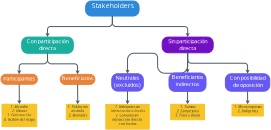 <?xml version="1.0" encoding="UTF-8"?>
<dia:diagram xmlns:dia="http://www.lysator.liu.se/~alla/dia/">
  <dia:layer name="Fondo" visible="true" active="true">
    <dia:object type="Standard - Box" version="0" id="O0">
      <dia:attribute name="obj_pos">
        <dia:point val="49.908,8.337"/>
      </dia:attribute>
      <dia:attribute name="obj_bb">
        <dia:rectangle val="49.908,8.337;52.58,9.088"/>
      </dia:attribute>
      <dia:attribute name="elem_corner">
        <dia:point val="49.908,8.337"/>
      </dia:attribute>
      <dia:attribute name="elem_width">
        <dia:real val="2.672"/>
      </dia:attribute>
      <dia:attribute name="elem_height">
        <dia:real val="0.751"/>
      </dia:attribute>
      <dia:attribute name="border_width">
        <dia:real val="0"/>
      </dia:attribute>
      <dia:attribute name="border_color">
        <dia:color val="#2c88d9"/>
      </dia:attribute>
      <dia:attribute name="inner_color">
        <dia:color val="#2c88d9"/>
      </dia:attribute>
      <dia:attribute name="show_background">
        <dia:boolean val="true"/>
      </dia:attribute>
      <dia:attribute name="corner_radius">
        <dia:real val="0.3"/>
      </dia:attribute>
    </dia:object>
    <dia:object type="Standard - Text" version="1" id="O1">
      <dia:attribute name="obj_pos">
        <dia:point val="51.244,8.337"/>
      </dia:attribute>
      <dia:attribute name="obj_bb">
        <dia:rectangle val="50.29,8.337;52.197,8.745"/>
      </dia:attribute>
      <dia:attribute name="text">
        <dia:composite type="text">
          <dia:attribute name="string">
            <dia:string>#Stakeholders#</dia:string>
          </dia:attribute>
          <dia:attribute name="font">
            <dia:font family="sans" style="0" name="Helvetica"/>
          </dia:attribute>
          <dia:attribute name="height">
            <dia:real val="0.423"/>
          </dia:attribute>
          <dia:attribute name="pos">
            <dia:point val="51.244,8.675"/>
          </dia:attribute>
          <dia:attribute name="color">
            <dia:color val="#ffffff"/>
          </dia:attribute>
          <dia:attribute name="alignment">
            <dia:enum val="1"/>
          </dia:attribute>
        </dia:composite>
      </dia:attribute>
      <dia:attribute name="valign">
        <dia:enum val="0"/>
      </dia:attribute>
      <dia:connections>
        <dia:connection handle="0" to="O0" connection="1"/>
      </dia:connections>
    </dia:object>
    <dia:object type="Standard - Box" version="0" id="O2">
      <dia:attribute name="obj_pos">
        <dia:point val="53.735,10.141"/>
      </dia:attribute>
      <dia:attribute name="obj_bb">
        <dia:rectangle val="53.735,10.141;56.286,10.924"/>
      </dia:attribute>
      <dia:attribute name="elem_corner">
        <dia:point val="53.735,10.141"/>
      </dia:attribute>
      <dia:attribute name="elem_width">
        <dia:real val="2.551"/>
      </dia:attribute>
      <dia:attribute name="elem_height">
        <dia:real val="0.783"/>
      </dia:attribute>
      <dia:attribute name="border_width">
        <dia:real val="0"/>
      </dia:attribute>
      <dia:attribute name="border_color">
        <dia:color val="#730fc3"/>
      </dia:attribute>
      <dia:attribute name="inner_color">
        <dia:color val="#730fc3"/>
      </dia:attribute>
      <dia:attribute name="show_background">
        <dia:boolean val="true"/>
      </dia:attribute>
      <dia:attribute name="corner_radius">
        <dia:real val="0.3"/>
      </dia:attribute>
    </dia:object>
    <dia:object type="Standard - ZigZagLine" version="1" id="O3">
      <dia:attribute name="obj_pos">
        <dia:point val="51.244,9.088"/>
      </dia:attribute>
      <dia:attribute name="obj_bb">
        <dia:rectangle val="51.219,9.063;55.116,10.197"/>
      </dia:attribute>
      <dia:attribute name="orth_points">
        <dia:point val="51.244,9.088"/>
        <dia:point val="51.244,9.614"/>
        <dia:point val="55.01,9.614"/>
        <dia:point val="55.01,10.141"/>
      </dia:attribute>
      <dia:attribute name="orth_orient">
        <dia:enum val="1"/>
        <dia:enum val="0"/>
        <dia:enum val="1"/>
      </dia:attribute>
      <dia:attribute name="autorouting">
        <dia:boolean val="true"/>
      </dia:attribute>
      <dia:attribute name="line_color">
        <dia:color val="#4b5c6b"/>
      </dia:attribute>
      <dia:attribute name="line_width">
        <dia:real val="0.05"/>
      </dia:attribute>
      <dia:attribute name="end_arrow">
        <dia:enum val="22"/>
      </dia:attribute>
      <dia:attribute name="end_arrow_length">
        <dia:real val="0.1"/>
      </dia:attribute>
      <dia:attribute name="end_arrow_width">
        <dia:real val="0.1"/>
      </dia:attribute>
      <dia:attribute name="corner_radius">
        <dia:real val="0.5"/>
      </dia:attribute>
      <dia:connections>
        <dia:connection handle="0" to="O0" connection="6"/>
        <dia:connection handle="1" to="O2" connection="1"/>
      </dia:connections>
    </dia:object>
    <dia:object type="Standard - Text" version="1" id="O4">
      <dia:attribute name="obj_pos">
        <dia:point val="55.01,10.141"/>
      </dia:attribute>
      <dia:attribute name="obj_bb">
        <dia:rectangle val="53.993,10.141;56.028,10.834"/>
      </dia:attribute>
      <dia:attribute name="text">
        <dia:composite type="text">
          <dia:attribute name="string">
            <dia:string>#Sin participación
directa#</dia:string>
          </dia:attribute>
          <dia:attribute name="font">
            <dia:font family="sans" style="0" name="Helvetica"/>
          </dia:attribute>
          <dia:attribute name="height">
            <dia:real val="0.353"/>
          </dia:attribute>
          <dia:attribute name="pos">
            <dia:point val="55.01,10.423"/>
          </dia:attribute>
          <dia:attribute name="color">
            <dia:color val="#ffffff"/>
          </dia:attribute>
          <dia:attribute name="alignment">
            <dia:enum val="1"/>
          </dia:attribute>
        </dia:composite>
      </dia:attribute>
      <dia:attribute name="valign">
        <dia:enum val="0"/>
      </dia:attribute>
      <dia:connections>
        <dia:connection handle="0" to="O2" connection="1"/>
      </dia:connections>
    </dia:object>
    <dia:object type="Standard - Box" version="0" id="O5">
      <dia:attribute name="obj_pos">
        <dia:point val="46.713,10.141"/>
      </dia:attribute>
      <dia:attribute name="obj_bb">
        <dia:rectangle val="46.713,10.141;49.293,10.951"/>
      </dia:attribute>
      <dia:attribute name="elem_corner">
        <dia:point val="46.713,10.141"/>
      </dia:attribute>
      <dia:attribute name="elem_width">
        <dia:real val="2.58"/>
      </dia:attribute>
      <dia:attribute name="elem_height">
        <dia:real val="0.81"/>
      </dia:attribute>
      <dia:attribute name="border_width">
        <dia:real val="0"/>
      </dia:attribute>
      <dia:attribute name="border_color">
        <dia:color val="#1aae9f"/>
      </dia:attribute>
      <dia:attribute name="inner_color">
        <dia:color val="#1aae9f"/>
      </dia:attribute>
      <dia:attribute name="show_background">
        <dia:boolean val="true"/>
      </dia:attribute>
      <dia:attribute name="corner_radius">
        <dia:real val="0.3"/>
      </dia:attribute>
    </dia:object>
    <dia:object type="Standard - Text" version="1" id="O6">
      <dia:attribute name="obj_pos">
        <dia:point val="48.003,10.141"/>
      </dia:attribute>
      <dia:attribute name="obj_bb">
        <dia:rectangle val="46.936,10.141;49.071,10.834"/>
      </dia:attribute>
      <dia:attribute name="text">
        <dia:composite type="text">
          <dia:attribute name="string">
            <dia:string>#Con participación
directa#</dia:string>
          </dia:attribute>
          <dia:attribute name="font">
            <dia:font family="sans" style="0" name="Helvetica"/>
          </dia:attribute>
          <dia:attribute name="height">
            <dia:real val="0.353"/>
          </dia:attribute>
          <dia:attribute name="pos">
            <dia:point val="48.003,10.423"/>
          </dia:attribute>
          <dia:attribute name="color">
            <dia:color val="#ffffff"/>
          </dia:attribute>
          <dia:attribute name="alignment">
            <dia:enum val="1"/>
          </dia:attribute>
        </dia:composite>
      </dia:attribute>
      <dia:attribute name="valign">
        <dia:enum val="0"/>
      </dia:attribute>
      <dia:connections>
        <dia:connection handle="0" to="O5" connection="1"/>
      </dia:connections>
    </dia:object>
    <dia:object type="Standard - ZigZagLine" version="1" id="O7">
      <dia:attribute name="obj_pos">
        <dia:point val="51.244,9.088"/>
      </dia:attribute>
      <dia:attribute name="obj_bb">
        <dia:rectangle val="47.897,9.063;51.269,10.197"/>
      </dia:attribute>
      <dia:attribute name="orth_points">
        <dia:point val="51.244,9.088"/>
        <dia:point val="51.244,9.614"/>
        <dia:point val="48.003,9.614"/>
        <dia:point val="48.003,10.141"/>
      </dia:attribute>
      <dia:attribute name="orth_orient">
        <dia:enum val="1"/>
        <dia:enum val="0"/>
        <dia:enum val="1"/>
      </dia:attribute>
      <dia:attribute name="autorouting">
        <dia:boolean val="true"/>
      </dia:attribute>
      <dia:attribute name="line_color">
        <dia:color val="#4b5c6b"/>
      </dia:attribute>
      <dia:attribute name="line_width">
        <dia:real val="0.05"/>
      </dia:attribute>
      <dia:attribute name="end_arrow">
        <dia:enum val="22"/>
      </dia:attribute>
      <dia:attribute name="end_arrow_length">
        <dia:real val="0.1"/>
      </dia:attribute>
      <dia:attribute name="end_arrow_width">
        <dia:real val="0.1"/>
      </dia:attribute>
      <dia:attribute name="corner_radius">
        <dia:real val="0.5"/>
      </dia:attribute>
      <dia:connections>
        <dia:connection handle="0" to="O0" connection="6"/>
        <dia:connection handle="1" to="O5" connection="1"/>
      </dia:connections>
    </dia:object>
    <dia:object type="Standard - ZigZagLine" version="1" id="O8">
      <dia:attribute name="obj_pos">
        <dia:point val="48.003,10.951"/>
      </dia:attribute>
      <dia:attribute name="obj_bb">
        <dia:rectangle val="47.978,10.926;49.612,12.063"/>
      </dia:attribute>
      <dia:attribute name="orth_points">
        <dia:point val="48.003,10.951"/>
        <dia:point val="48.003,11.479"/>
        <dia:point val="49.506,11.479"/>
        <dia:point val="49.506,12.007"/>
      </dia:attribute>
      <dia:attribute name="orth_orient">
        <dia:enum val="1"/>
        <dia:enum val="0"/>
        <dia:enum val="1"/>
      </dia:attribute>
      <dia:attribute name="autorouting">
        <dia:boolean val="true"/>
      </dia:attribute>
      <dia:attribute name="line_color">
        <dia:color val="#4b5c6b"/>
      </dia:attribute>
      <dia:attribute name="line_width">
        <dia:real val="0.05"/>
      </dia:attribute>
      <dia:attribute name="end_arrow">
        <dia:enum val="22"/>
      </dia:attribute>
      <dia:attribute name="end_arrow_length">
        <dia:real val="0.1"/>
      </dia:attribute>
      <dia:attribute name="end_arrow_width">
        <dia:real val="0.1"/>
      </dia:attribute>
      <dia:attribute name="corner_radius">
        <dia:real val="0.5"/>
      </dia:attribute>
      <dia:connections>
        <dia:connection handle="0" to="O5" connection="6"/>
        <dia:connection handle="1" to="O11" connection="1"/>
      </dia:connections>
    </dia:object>
    <dia:object type="Standard - ZigZagLine" version="1" id="O9">
      <dia:attribute name="obj_pos">
        <dia:point val="48.003,10.951"/>
      </dia:attribute>
      <dia:attribute name="obj_bb">
        <dia:rectangle val="46.481,10.926;48.028,12.059"/>
      </dia:attribute>
      <dia:attribute name="orth_points">
        <dia:point val="48.003,10.951"/>
        <dia:point val="48.003,11.477"/>
        <dia:point val="46.587,11.477"/>
        <dia:point val="46.587,12.003"/>
      </dia:attribute>
      <dia:attribute name="orth_orient">
        <dia:enum val="1"/>
        <dia:enum val="0"/>
        <dia:enum val="1"/>
      </dia:attribute>
      <dia:attribute name="autorouting">
        <dia:boolean val="true"/>
      </dia:attribute>
      <dia:attribute name="line_color">
        <dia:color val="#4b5c6b"/>
      </dia:attribute>
      <dia:attribute name="line_width">
        <dia:real val="0.05"/>
      </dia:attribute>
      <dia:attribute name="end_arrow">
        <dia:enum val="22"/>
      </dia:attribute>
      <dia:attribute name="end_arrow_length">
        <dia:real val="0.1"/>
      </dia:attribute>
      <dia:attribute name="end_arrow_width">
        <dia:real val="0.1"/>
      </dia:attribute>
      <dia:attribute name="corner_radius">
        <dia:real val="0.5"/>
      </dia:attribute>
      <dia:connections>
        <dia:connection handle="0" to="O5" connection="6"/>
        <dia:connection handle="1" to="O10" connection="1"/>
      </dia:connections>
    </dia:object>
    <dia:object type="Standard - Box" version="0" id="O10">
      <dia:attribute name="obj_pos">
        <dia:point val="45.677,12.003"/>
      </dia:attribute>
      <dia:attribute name="obj_bb">
        <dia:rectangle val="45.677,12.003;47.496,12.499"/>
      </dia:attribute>
      <dia:attribute name="elem_corner">
        <dia:point val="45.677,12.003"/>
      </dia:attribute>
      <dia:attribute name="elem_width">
        <dia:real val="1.819"/>
      </dia:attribute>
      <dia:attribute name="elem_height">
        <dia:real val="0.496"/>
      </dia:attribute>
      <dia:attribute name="border_width">
        <dia:real val="0"/>
      </dia:attribute>
      <dia:attribute name="border_color">
        <dia:color val="#e8833a"/>
      </dia:attribute>
      <dia:attribute name="inner_color">
        <dia:color val="#e8833a"/>
      </dia:attribute>
      <dia:attribute name="show_background">
        <dia:boolean val="true"/>
      </dia:attribute>
      <dia:attribute name="corner_radius">
        <dia:real val="0.3"/>
      </dia:attribute>
    </dia:object>
    <dia:object type="Standard - Box" version="0" id="O11">
      <dia:attribute name="obj_pos">
        <dia:point val="48.64,12.007"/>
      </dia:attribute>
      <dia:attribute name="obj_bb">
        <dia:rectangle val="48.64,12.007;50.372,12.507"/>
      </dia:attribute>
      <dia:attribute name="elem_corner">
        <dia:point val="48.64,12.007"/>
      </dia:attribute>
      <dia:attribute name="elem_width">
        <dia:real val="1.732"/>
      </dia:attribute>
      <dia:attribute name="elem_height">
        <dia:real val="0.5"/>
      </dia:attribute>
      <dia:attribute name="border_width">
        <dia:real val="0"/>
      </dia:attribute>
      <dia:attribute name="border_color">
        <dia:color val="#e8833a"/>
      </dia:attribute>
      <dia:attribute name="inner_color">
        <dia:color val="#e8833a"/>
      </dia:attribute>
      <dia:attribute name="show_background">
        <dia:boolean val="true"/>
      </dia:attribute>
      <dia:attribute name="corner_radius">
        <dia:real val="0.3"/>
      </dia:attribute>
    </dia:object>
    <dia:object type="Standard - Text" version="1" id="O12">
      <dia:attribute name="obj_pos">
        <dia:point val="46.587,12.01"/>
      </dia:attribute>
      <dia:attribute name="obj_bb">
        <dia:rectangle val="45.793,12.01;47.381,12.35"/>
      </dia:attribute>
      <dia:attribute name="text">
        <dia:composite type="text">
          <dia:attribute name="string">
            <dia:string>#Participantes#</dia:string>
          </dia:attribute>
          <dia:attribute name="font">
            <dia:font family="sans" style="0" name="Helvetica"/>
          </dia:attribute>
          <dia:attribute name="height">
            <dia:real val="0.353"/>
          </dia:attribute>
          <dia:attribute name="pos">
            <dia:point val="46.587,12.293"/>
          </dia:attribute>
          <dia:attribute name="color">
            <dia:color val="#ffffff"/>
          </dia:attribute>
          <dia:attribute name="alignment">
            <dia:enum val="1"/>
          </dia:attribute>
        </dia:composite>
      </dia:attribute>
      <dia:attribute name="valign">
        <dia:enum val="0"/>
      </dia:attribute>
      <dia:connections>
        <dia:connection handle="0" to="O10" connection="1"/>
      </dia:connections>
    </dia:object>
    <dia:object type="Standard - Text" version="1" id="O13">
      <dia:attribute name="obj_pos">
        <dia:point val="49.506,12.007"/>
      </dia:attribute>
      <dia:attribute name="obj_bb">
        <dia:rectangle val="48.725,12.007;50.287,12.347"/>
      </dia:attribute>
      <dia:attribute name="text">
        <dia:composite type="text">
          <dia:attribute name="string">
            <dia:string>#Beneficiarios#</dia:string>
          </dia:attribute>
          <dia:attribute name="font">
            <dia:font family="sans" style="0" name="Helvetica"/>
          </dia:attribute>
          <dia:attribute name="height">
            <dia:real val="0.353"/>
          </dia:attribute>
          <dia:attribute name="pos">
            <dia:point val="49.506,12.289"/>
          </dia:attribute>
          <dia:attribute name="color">
            <dia:color val="#ffffff"/>
          </dia:attribute>
          <dia:attribute name="alignment">
            <dia:enum val="1"/>
          </dia:attribute>
        </dia:composite>
      </dia:attribute>
      <dia:attribute name="valign">
        <dia:enum val="0"/>
      </dia:attribute>
      <dia:connections>
        <dia:connection handle="0" to="O11" connection="1"/>
      </dia:connections>
    </dia:object>
    <dia:object type="Standard - ZigZagLine" version="1" id="O14">
      <dia:attribute name="obj_pos">
        <dia:point val="55.01,10.924"/>
      </dia:attribute>
      <dia:attribute name="obj_bb">
        <dia:rectangle val="54.985,10.899;58.111,12.032"/>
      </dia:attribute>
      <dia:attribute name="orth_points">
        <dia:point val="55.01,10.924"/>
        <dia:point val="55.01,11.45"/>
        <dia:point val="58.005,11.45"/>
        <dia:point val="58.005,11.976"/>
      </dia:attribute>
      <dia:attribute name="orth_orient">
        <dia:enum val="1"/>
        <dia:enum val="0"/>
        <dia:enum val="1"/>
      </dia:attribute>
      <dia:attribute name="autorouting">
        <dia:boolean val="true"/>
      </dia:attribute>
      <dia:attribute name="line_color">
        <dia:color val="#4b5c6b"/>
      </dia:attribute>
      <dia:attribute name="line_width">
        <dia:real val="0.05"/>
      </dia:attribute>
      <dia:attribute name="end_arrow">
        <dia:enum val="22"/>
      </dia:attribute>
      <dia:attribute name="end_arrow_length">
        <dia:real val="0.1"/>
      </dia:attribute>
      <dia:attribute name="end_arrow_width">
        <dia:real val="0.1"/>
      </dia:attribute>
      <dia:attribute name="corner_radius">
        <dia:real val="0.5"/>
      </dia:attribute>
      <dia:connections>
        <dia:connection handle="0" to="O2" connection="6"/>
        <dia:connection handle="1" to="O17" connection="1"/>
      </dia:connections>
    </dia:object>
    <dia:object type="Standard - ZigZagLine" version="1" id="O15">
      <dia:attribute name="obj_pos">
        <dia:point val="55.01,10.924"/>
      </dia:attribute>
      <dia:attribute name="obj_bb">
        <dia:rectangle val="51.898,10.899;55.035,12.03"/>
      </dia:attribute>
      <dia:attribute name="orth_points">
        <dia:point val="55.01,10.924"/>
        <dia:point val="55.01,11.449"/>
        <dia:point val="52.004,11.449"/>
        <dia:point val="52.004,11.974"/>
      </dia:attribute>
      <dia:attribute name="orth_orient">
        <dia:enum val="1"/>
        <dia:enum val="0"/>
        <dia:enum val="1"/>
      </dia:attribute>
      <dia:attribute name="autorouting">
        <dia:boolean val="true"/>
      </dia:attribute>
      <dia:attribute name="line_color">
        <dia:color val="#4b5c6b"/>
      </dia:attribute>
      <dia:attribute name="line_width">
        <dia:real val="0.05"/>
      </dia:attribute>
      <dia:attribute name="end_arrow">
        <dia:enum val="22"/>
      </dia:attribute>
      <dia:attribute name="end_arrow_length">
        <dia:real val="0.1"/>
      </dia:attribute>
      <dia:attribute name="end_arrow_width">
        <dia:real val="0.1"/>
      </dia:attribute>
      <dia:attribute name="corner_radius">
        <dia:real val="0.5"/>
      </dia:attribute>
      <dia:connections>
        <dia:connection handle="0" to="O2" connection="6"/>
        <dia:connection handle="1" to="O16" connection="1"/>
      </dia:connections>
    </dia:object>
    <dia:object type="Standard - Box" version="0" id="O16">
      <dia:attribute name="obj_pos">
        <dia:point val="51.215,11.974"/>
      </dia:attribute>
      <dia:attribute name="obj_bb">
        <dia:rectangle val="51.19,11.949;52.818,12.865"/>
      </dia:attribute>
      <dia:attribute name="elem_corner">
        <dia:point val="51.215,11.974"/>
      </dia:attribute>
      <dia:attribute name="elem_width">
        <dia:real val="1.578"/>
      </dia:attribute>
      <dia:attribute name="elem_height">
        <dia:real val="0.867"/>
      </dia:attribute>
      <dia:attribute name="border_width">
        <dia:real val="0.05"/>
      </dia:attribute>
      <dia:attribute name="border_color">
        <dia:color val="#6558f5"/>
      </dia:attribute>
      <dia:attribute name="inner_color">
        <dia:color val="#6558f5"/>
      </dia:attribute>
      <dia:attribute name="show_background">
        <dia:boolean val="true"/>
      </dia:attribute>
      <dia:attribute name="corner_radius">
        <dia:real val="0.3"/>
      </dia:attribute>
    </dia:object>
    <dia:object type="Standard - Box" version="0" id="O17">
      <dia:attribute name="obj_pos">
        <dia:point val="56.896,11.976"/>
      </dia:attribute>
      <dia:attribute name="obj_bb">
        <dia:rectangle val="56.871,11.951;59.14,12.874"/>
      </dia:attribute>
      <dia:attribute name="elem_corner">
        <dia:point val="56.896,11.976"/>
      </dia:attribute>
      <dia:attribute name="elem_width">
        <dia:real val="2.219"/>
      </dia:attribute>
      <dia:attribute name="elem_height">
        <dia:real val="0.872"/>
      </dia:attribute>
      <dia:attribute name="border_width">
        <dia:real val="0.05"/>
      </dia:attribute>
      <dia:attribute name="border_color">
        <dia:color val="#6558f5"/>
      </dia:attribute>
      <dia:attribute name="inner_color">
        <dia:color val="#6558f5"/>
      </dia:attribute>
      <dia:attribute name="show_background">
        <dia:boolean val="true"/>
      </dia:attribute>
      <dia:attribute name="corner_radius">
        <dia:real val="0.3"/>
      </dia:attribute>
    </dia:object>
    <dia:object type="Standard - Box" version="0" id="O18">
      <dia:attribute name="obj_pos">
        <dia:point val="54.077,11.938"/>
      </dia:attribute>
      <dia:attribute name="obj_bb">
        <dia:rectangle val="54.052,11.913;55.952,12.881"/>
      </dia:attribute>
      <dia:attribute name="elem_corner">
        <dia:point val="54.077,11.938"/>
      </dia:attribute>
      <dia:attribute name="elem_width">
        <dia:real val="1.85"/>
      </dia:attribute>
      <dia:attribute name="elem_height">
        <dia:real val="0.918"/>
      </dia:attribute>
      <dia:attribute name="border_width">
        <dia:real val="0.05"/>
      </dia:attribute>
      <dia:attribute name="border_color">
        <dia:color val="#6558f5"/>
      </dia:attribute>
      <dia:attribute name="inner_color">
        <dia:color val="#6558f5"/>
      </dia:attribute>
      <dia:attribute name="show_background">
        <dia:boolean val="true"/>
      </dia:attribute>
      <dia:attribute name="corner_radius">
        <dia:real val="0.3"/>
      </dia:attribute>
    </dia:object>
    <dia:object type="Standard - Line" version="0" id="O19">
      <dia:attribute name="obj_pos">
        <dia:point val="55.01,10.924"/>
      </dia:attribute>
      <dia:attribute name="obj_bb">
        <dia:rectangle val="54.898,10.898;55.109,11.994"/>
      </dia:attribute>
      <dia:attribute name="conn_endpoints">
        <dia:point val="55.01,10.924"/>
        <dia:point val="55.002,11.938"/>
      </dia:attribute>
      <dia:attribute name="numcp">
        <dia:int val="1"/>
      </dia:attribute>
      <dia:attribute name="line_color">
        <dia:color val="#4b5c6b"/>
      </dia:attribute>
      <dia:attribute name="line_width">
        <dia:real val="0.05"/>
      </dia:attribute>
      <dia:attribute name="end_arrow">
        <dia:enum val="22"/>
      </dia:attribute>
      <dia:attribute name="end_arrow_length">
        <dia:real val="0.1"/>
      </dia:attribute>
      <dia:attribute name="end_arrow_width">
        <dia:real val="0.1"/>
      </dia:attribute>
      <dia:connections>
        <dia:connection handle="0" to="O2" connection="6"/>
        <dia:connection handle="1" to="O18" connection="1"/>
      </dia:connections>
    </dia:object>
    <dia:object type="Standard - Text" version="1" id="O20">
      <dia:attribute name="obj_pos">
        <dia:point val="52.004,11.974"/>
      </dia:attribute>
      <dia:attribute name="obj_bb">
        <dia:rectangle val="51.328,11.974;52.68,12.666"/>
      </dia:attribute>
      <dia:attribute name="text">
        <dia:composite type="text">
          <dia:attribute name="string">
            <dia:string>#Neutrales
(excluídos)#</dia:string>
          </dia:attribute>
          <dia:attribute name="font">
            <dia:font family="sans" style="0" name="Helvetica"/>
          </dia:attribute>
          <dia:attribute name="height">
            <dia:real val="0.353"/>
          </dia:attribute>
          <dia:attribute name="pos">
            <dia:point val="52.004,12.256"/>
          </dia:attribute>
          <dia:attribute name="color">
            <dia:color val="#ffffff"/>
          </dia:attribute>
          <dia:attribute name="alignment">
            <dia:enum val="1"/>
          </dia:attribute>
        </dia:composite>
      </dia:attribute>
      <dia:attribute name="valign">
        <dia:enum val="0"/>
      </dia:attribute>
      <dia:connections>
        <dia:connection handle="0" to="O16" connection="1"/>
      </dia:connections>
    </dia:object>
    <dia:object type="Standard - Text" version="1" id="O21">
      <dia:attribute name="obj_pos">
        <dia:point val="55.002,11.938"/>
      </dia:attribute>
      <dia:attribute name="obj_bb">
        <dia:rectangle val="54.221,11.938;55.783,12.631"/>
      </dia:attribute>
      <dia:attribute name="text">
        <dia:composite type="text">
          <dia:attribute name="string">
            <dia:string>#Beneficiarios
indirectos#</dia:string>
          </dia:attribute>
          <dia:attribute name="font">
            <dia:font family="sans" style="0" name="Helvetica"/>
          </dia:attribute>
          <dia:attribute name="height">
            <dia:real val="0.353"/>
          </dia:attribute>
          <dia:attribute name="pos">
            <dia:point val="55.002,12.221"/>
          </dia:attribute>
          <dia:attribute name="color">
            <dia:color val="#ffffff"/>
          </dia:attribute>
          <dia:attribute name="alignment">
            <dia:enum val="1"/>
          </dia:attribute>
        </dia:composite>
      </dia:attribute>
      <dia:attribute name="valign">
        <dia:enum val="0"/>
      </dia:attribute>
      <dia:connections>
        <dia:connection handle="0" to="O18" connection="1"/>
      </dia:connections>
    </dia:object>
    <dia:object type="Standard - Text" version="1" id="O22">
      <dia:attribute name="obj_pos">
        <dia:point val="58.005,11.976"/>
      </dia:attribute>
      <dia:attribute name="obj_bb">
        <dia:rectangle val="57.069,11.976;58.942,12.669"/>
      </dia:attribute>
      <dia:attribute name="text">
        <dia:composite type="text">
          <dia:attribute name="string">
            <dia:string>#Con posibilidad
 de oposición#</dia:string>
          </dia:attribute>
          <dia:attribute name="font">
            <dia:font family="sans" style="0" name="Helvetica"/>
          </dia:attribute>
          <dia:attribute name="height">
            <dia:real val="0.353"/>
          </dia:attribute>
          <dia:attribute name="pos">
            <dia:point val="58.005,12.259"/>
          </dia:attribute>
          <dia:attribute name="color">
            <dia:color val="#ffffff"/>
          </dia:attribute>
          <dia:attribute name="alignment">
            <dia:enum val="1"/>
          </dia:attribute>
        </dia:composite>
      </dia:attribute>
      <dia:attribute name="valign">
        <dia:enum val="0"/>
      </dia:attribute>
      <dia:connections>
        <dia:connection handle="0" to="O17" connection="1"/>
      </dia:connections>
    </dia:object>
    <dia:object type="Standard - Line" version="0" id="O23">
      <dia:attribute name="obj_pos">
        <dia:point val="46.587,12.499"/>
      </dia:attribute>
      <dia:attribute name="obj_bb">
        <dia:rectangle val="46.488,12.474;46.7,13.556"/>
      </dia:attribute>
      <dia:attribute name="conn_endpoints">
        <dia:point val="46.587,12.499"/>
        <dia:point val="46.595,13.5"/>
      </dia:attribute>
      <dia:attribute name="numcp">
        <dia:int val="1"/>
      </dia:attribute>
      <dia:attribute name="line_color">
        <dia:color val="#4b5c6b"/>
      </dia:attribute>
      <dia:attribute name="line_width">
        <dia:real val="0.05"/>
      </dia:attribute>
      <dia:attribute name="end_arrow">
        <dia:enum val="22"/>
      </dia:attribute>
      <dia:attribute name="end_arrow_length">
        <dia:real val="0.1"/>
      </dia:attribute>
      <dia:attribute name="end_arrow_width">
        <dia:real val="0.1"/>
      </dia:attribute>
      <dia:connections>
        <dia:connection handle="0" to="O10" connection="6"/>
        <dia:connection handle="1" to="O24" connection="1"/>
      </dia:connections>
    </dia:object>
    <dia:object type="Standard - Box" version="0" id="O24">
      <dia:attribute name="obj_pos">
        <dia:point val="45.727,13.5"/>
      </dia:attribute>
      <dia:attribute name="obj_bb">
        <dia:rectangle val="45.727,13.5;47.463,14.617"/>
      </dia:attribute>
      <dia:attribute name="elem_corner">
        <dia:point val="45.727,13.5"/>
      </dia:attribute>
      <dia:attribute name="elem_width">
        <dia:real val="1.736"/>
      </dia:attribute>
      <dia:attribute name="elem_height">
        <dia:real val="1.117"/>
      </dia:attribute>
      <dia:attribute name="border_width">
        <dia:real val="0"/>
      </dia:attribute>
      <dia:attribute name="border_color">
        <dia:color val="#f7c325"/>
      </dia:attribute>
      <dia:attribute name="inner_color">
        <dia:color val="#f7c325"/>
      </dia:attribute>
      <dia:attribute name="show_background">
        <dia:boolean val="true"/>
      </dia:attribute>
    </dia:object>
    <dia:object type="Standard - Text" version="1" id="O25">
      <dia:attribute name="obj_pos">
        <dia:point val="46.595,13.5"/>
      </dia:attribute>
      <dia:attribute name="obj_bb">
        <dia:rectangle val="45.819,13.5;47.372,14.34"/>
      </dia:attribute>
      <dia:attribute name="text">
        <dia:composite type="text">
          <dia:attribute name="string">
            <dia:string>#1. Alcaldía
2. Urbaser
3. Gobernación
4. Gestión del riesgo#</dia:string>
          </dia:attribute>
          <dia:attribute name="font">
            <dia:font family="sans" style="4" name="Helvetica"/>
          </dia:attribute>
          <dia:attribute name="height">
            <dia:real val="0.212"/>
          </dia:attribute>
          <dia:attribute name="pos">
            <dia:point val="46.595,13.67"/>
          </dia:attribute>
          <dia:attribute name="color">
            <dia:color val="#2d3b45"/>
          </dia:attribute>
          <dia:attribute name="alignment">
            <dia:enum val="1"/>
          </dia:attribute>
        </dia:composite>
      </dia:attribute>
      <dia:attribute name="valign">
        <dia:enum val="0"/>
      </dia:attribute>
      <dia:connections>
        <dia:connection handle="0" to="O24" connection="1"/>
      </dia:connections>
    </dia:object>
    <dia:object type="Standard - Line" version="0" id="O26">
      <dia:attribute name="obj_pos">
        <dia:point val="49.506,12.507"/>
      </dia:attribute>
      <dia:attribute name="obj_bb">
        <dia:rectangle val="49.408,12.482;49.62,13.562"/>
      </dia:attribute>
      <dia:attribute name="conn_endpoints">
        <dia:point val="49.506,12.507"/>
        <dia:point val="49.515,13.506"/>
      </dia:attribute>
      <dia:attribute name="numcp">
        <dia:int val="1"/>
      </dia:attribute>
      <dia:attribute name="line_color">
        <dia:color val="#4b5c6b"/>
      </dia:attribute>
      <dia:attribute name="line_width">
        <dia:real val="0.05"/>
      </dia:attribute>
      <dia:attribute name="end_arrow">
        <dia:enum val="22"/>
      </dia:attribute>
      <dia:attribute name="end_arrow_length">
        <dia:real val="0.1"/>
      </dia:attribute>
      <dia:attribute name="end_arrow_width">
        <dia:real val="0.1"/>
      </dia:attribute>
      <dia:connections>
        <dia:connection handle="0" to="O11" connection="6"/>
        <dia:connection handle="1" to="O27" connection="1"/>
      </dia:connections>
    </dia:object>
    <dia:object type="Standard - Box" version="0" id="O27">
      <dia:attribute name="obj_pos">
        <dia:point val="48.94,13.506"/>
      </dia:attribute>
      <dia:attribute name="obj_bb">
        <dia:rectangle val="48.94,13.506;50.09,14.263"/>
      </dia:attribute>
      <dia:attribute name="elem_corner">
        <dia:point val="48.94,13.506"/>
      </dia:attribute>
      <dia:attribute name="elem_width">
        <dia:real val="1.151"/>
      </dia:attribute>
      <dia:attribute name="elem_height">
        <dia:real val="0.757"/>
      </dia:attribute>
      <dia:attribute name="border_width">
        <dia:real val="0"/>
      </dia:attribute>
      <dia:attribute name="border_color">
        <dia:color val="#f7c325"/>
      </dia:attribute>
      <dia:attribute name="inner_color">
        <dia:color val="#f7c325"/>
      </dia:attribute>
      <dia:attribute name="show_background">
        <dia:boolean val="true"/>
      </dia:attribute>
    </dia:object>
    <dia:object type="Standard - Text" version="1" id="O28">
      <dia:attribute name="obj_pos">
        <dia:point val="49.515,13.506"/>
      </dia:attribute>
      <dia:attribute name="obj_bb">
        <dia:rectangle val="49.056,13.506;49.974,14.135"/>
      </dia:attribute>
      <dia:attribute name="text">
        <dia:composite type="text">
          <dia:attribute name="string">
            <dia:string>#1. Población
aledaña
2. Animales#</dia:string>
          </dia:attribute>
          <dia:attribute name="font">
            <dia:font family="sans" style="4" name="Helvetica"/>
          </dia:attribute>
          <dia:attribute name="height">
            <dia:real val="0.212"/>
          </dia:attribute>
          <dia:attribute name="pos">
            <dia:point val="49.515,13.676"/>
          </dia:attribute>
          <dia:attribute name="color">
            <dia:color val="#2d3b45"/>
          </dia:attribute>
          <dia:attribute name="alignment">
            <dia:enum val="1"/>
          </dia:attribute>
        </dia:composite>
      </dia:attribute>
      <dia:attribute name="valign">
        <dia:enum val="0"/>
      </dia:attribute>
      <dia:connections>
        <dia:connection handle="0" to="O27" connection="1"/>
      </dia:connections>
    </dia:object>
    <dia:object type="Standard - Line" version="0" id="O29">
      <dia:attribute name="obj_pos">
        <dia:point val="52.004,12.84"/>
      </dia:attribute>
      <dia:attribute name="obj_bb">
        <dia:rectangle val="51.897,12.815;52.109,13.565"/>
      </dia:attribute>
      <dia:attribute name="conn_endpoints">
        <dia:point val="52.004,12.84"/>
        <dia:point val="52.002,13.509"/>
      </dia:attribute>
      <dia:attribute name="numcp">
        <dia:int val="1"/>
      </dia:attribute>
      <dia:attribute name="line_color">
        <dia:color val="#4b5c6b"/>
      </dia:attribute>
      <dia:attribute name="line_width">
        <dia:real val="0.05"/>
      </dia:attribute>
      <dia:attribute name="end_arrow">
        <dia:enum val="22"/>
      </dia:attribute>
      <dia:attribute name="end_arrow_length">
        <dia:real val="0.1"/>
      </dia:attribute>
      <dia:attribute name="end_arrow_width">
        <dia:real val="0.1"/>
      </dia:attribute>
      <dia:connections>
        <dia:connection handle="0" to="O16" connection="6"/>
        <dia:connection handle="1" to="O30" connection="1"/>
      </dia:connections>
    </dia:object>
    <dia:object type="Standard - Box" version="0" id="O30">
      <dia:attribute name="obj_pos">
        <dia:point val="50.918,13.509"/>
      </dia:attribute>
      <dia:attribute name="obj_bb">
        <dia:rectangle val="50.918,13.509;53.087,14.742"/>
      </dia:attribute>
      <dia:attribute name="elem_corner">
        <dia:point val="50.918,13.509"/>
      </dia:attribute>
      <dia:attribute name="elem_width">
        <dia:real val="2.169"/>
      </dia:attribute>
      <dia:attribute name="elem_height">
        <dia:real val="1.232"/>
      </dia:attribute>
      <dia:attribute name="border_width">
        <dia:real val="0"/>
      </dia:attribute>
      <dia:attribute name="border_color">
        <dia:color val="#f7c325"/>
      </dia:attribute>
      <dia:attribute name="inner_color">
        <dia:color val="#f7c325"/>
      </dia:attribute>
      <dia:attribute name="show_background">
        <dia:boolean val="true"/>
      </dia:attribute>
    </dia:object>
    <dia:object type="Standard - Text" version="1" id="O31">
      <dia:attribute name="obj_pos">
        <dia:point val="52.002,13.509"/>
      </dia:attribute>
      <dia:attribute name="obj_bb">
        <dia:rectangle val="51.17,13.509;52.835,14.561"/>
      </dia:attribute>
      <dia:attribute name="text">
        <dia:composite type="text">
          <dia:attribute name="string">
            <dia:string>#1. Habitantes sin
intervención a los ríos
2. Comunas sin 
interacción directa 
con los ríos#</dia:string>
          </dia:attribute>
          <dia:attribute name="font">
            <dia:font family="sans" style="4" name="Helvetica"/>
          </dia:attribute>
          <dia:attribute name="height">
            <dia:real val="0.212"/>
          </dia:attribute>
          <dia:attribute name="pos">
            <dia:point val="52.002,13.679"/>
          </dia:attribute>
          <dia:attribute name="color">
            <dia:color val="#2d3b45"/>
          </dia:attribute>
          <dia:attribute name="alignment">
            <dia:enum val="1"/>
          </dia:attribute>
        </dia:composite>
      </dia:attribute>
      <dia:attribute name="valign">
        <dia:enum val="0"/>
      </dia:attribute>
      <dia:connections>
        <dia:connection handle="0" to="O30" connection="1"/>
      </dia:connections>
    </dia:object>
    <dia:object type="Standard - Line" version="0" id="O32">
      <dia:attribute name="obj_pos">
        <dia:point val="55.002,12.856"/>
      </dia:attribute>
      <dia:attribute name="obj_bb">
        <dia:rectangle val="54.901,12.831;55.113,13.561"/>
      </dia:attribute>
      <dia:attribute name="conn_endpoints">
        <dia:point val="55.002,12.856"/>
        <dia:point val="55.008,13.505"/>
      </dia:attribute>
      <dia:attribute name="numcp">
        <dia:int val="1"/>
      </dia:attribute>
      <dia:attribute name="line_color">
        <dia:color val="#4b5c6b"/>
      </dia:attribute>
      <dia:attribute name="line_width">
        <dia:real val="0.05"/>
      </dia:attribute>
      <dia:attribute name="end_arrow">
        <dia:enum val="22"/>
      </dia:attribute>
      <dia:attribute name="end_arrow_length">
        <dia:real val="0.1"/>
      </dia:attribute>
      <dia:attribute name="end_arrow_width">
        <dia:real val="0.1"/>
      </dia:attribute>
      <dia:connections>
        <dia:connection handle="0" to="O18" connection="6"/>
        <dia:connection handle="1" to="O33" connection="1"/>
      </dia:connections>
    </dia:object>
    <dia:object type="Standard - Box" version="0" id="O33">
      <dia:attribute name="obj_pos">
        <dia:point val="54.161,13.505"/>
      </dia:attribute>
      <dia:attribute name="obj_bb">
        <dia:rectangle val="54.161,13.505;55.855,14.269"/>
      </dia:attribute>
      <dia:attribute name="elem_corner">
        <dia:point val="54.161,13.505"/>
      </dia:attribute>
      <dia:attribute name="elem_width">
        <dia:real val="1.694"/>
      </dia:attribute>
      <dia:attribute name="elem_height">
        <dia:real val="0.764"/>
      </dia:attribute>
      <dia:attribute name="border_width">
        <dia:real val="0"/>
      </dia:attribute>
      <dia:attribute name="border_color">
        <dia:color val="#f7c325"/>
      </dia:attribute>
      <dia:attribute name="inner_color">
        <dia:color val="#f7c325"/>
      </dia:attribute>
      <dia:attribute name="show_background">
        <dia:boolean val="true"/>
      </dia:attribute>
    </dia:object>
    <dia:object type="Standard - Text" version="1" id="O34">
      <dia:attribute name="obj_pos">
        <dia:point val="55.008,13.505"/>
      </dia:attribute>
      <dia:attribute name="obj_bb">
        <dia:rectangle val="54.41,13.505;55.607,14.133"/>
      </dia:attribute>
      <dia:attribute name="text">
        <dia:composite type="text">
          <dia:attribute name="string">
            <dia:string>#1. Turistas
2. Campesinos
3. Flora y fauna#</dia:string>
          </dia:attribute>
          <dia:attribute name="font">
            <dia:font family="sans" style="4" name="Helvetica"/>
          </dia:attribute>
          <dia:attribute name="height">
            <dia:real val="0.212"/>
          </dia:attribute>
          <dia:attribute name="pos">
            <dia:point val="55.008,13.675"/>
          </dia:attribute>
          <dia:attribute name="color">
            <dia:color val="#2d3b45"/>
          </dia:attribute>
          <dia:attribute name="alignment">
            <dia:enum val="1"/>
          </dia:attribute>
        </dia:composite>
      </dia:attribute>
      <dia:attribute name="valign">
        <dia:enum val="0"/>
      </dia:attribute>
      <dia:connections>
        <dia:connection handle="0" to="O33" connection="1"/>
      </dia:connections>
    </dia:object>
    <dia:object type="Standard - Line" version="0" id="O35">
      <dia:attribute name="obj_pos">
        <dia:point val="58.005,12.849"/>
      </dia:attribute>
      <dia:attribute name="obj_bb">
        <dia:rectangle val="57.903,12.823;58.115,13.562"/>
      </dia:attribute>
      <dia:attribute name="conn_endpoints">
        <dia:point val="58.005,12.849"/>
        <dia:point val="58.01,13.506"/>
      </dia:attribute>
      <dia:attribute name="numcp">
        <dia:int val="1"/>
      </dia:attribute>
      <dia:attribute name="line_color">
        <dia:color val="#4b5c6b"/>
      </dia:attribute>
      <dia:attribute name="line_width">
        <dia:real val="0.05"/>
      </dia:attribute>
      <dia:attribute name="end_arrow">
        <dia:enum val="22"/>
      </dia:attribute>
      <dia:attribute name="end_arrow_length">
        <dia:real val="0.1"/>
      </dia:attribute>
      <dia:attribute name="end_arrow_width">
        <dia:real val="0.1"/>
      </dia:attribute>
      <dia:connections>
        <dia:connection handle="0" to="O17" connection="6"/>
        <dia:connection handle="1" to="O36" connection="1"/>
      </dia:connections>
    </dia:object>
    <dia:object type="Standard - Box" version="0" id="O36">
      <dia:attribute name="obj_pos">
        <dia:point val="57.227,13.506"/>
      </dia:attribute>
      <dia:attribute name="obj_bb">
        <dia:rectangle val="57.227,13.506;58.793,14.087"/>
      </dia:attribute>
      <dia:attribute name="elem_corner">
        <dia:point val="57.227,13.506"/>
      </dia:attribute>
      <dia:attribute name="elem_width">
        <dia:real val="1.566"/>
      </dia:attribute>
      <dia:attribute name="elem_height">
        <dia:real val="0.581"/>
      </dia:attribute>
      <dia:attribute name="border_width">
        <dia:real val="0"/>
      </dia:attribute>
      <dia:attribute name="border_color">
        <dia:color val="#f7c325"/>
      </dia:attribute>
      <dia:attribute name="inner_color">
        <dia:color val="#f7c325"/>
      </dia:attribute>
      <dia:attribute name="show_background">
        <dia:boolean val="true"/>
      </dia:attribute>
    </dia:object>
    <dia:object type="Standard - Text" version="1" id="O37">
      <dia:attribute name="obj_pos">
        <dia:point val="58.01,13.506"/>
      </dia:attribute>
      <dia:attribute name="obj_bb">
        <dia:rectangle val="57.343,13.506;58.678,13.923"/>
      </dia:attribute>
      <dia:attribute name="text">
        <dia:composite type="text">
          <dia:attribute name="string">
            <dia:string>#1. Microempresas
2. Indigentes#</dia:string>
          </dia:attribute>
          <dia:attribute name="font">
            <dia:font family="sans" style="4" name="Helvetica"/>
          </dia:attribute>
          <dia:attribute name="height">
            <dia:real val="0.212"/>
          </dia:attribute>
          <dia:attribute name="pos">
            <dia:point val="58.01,13.676"/>
          </dia:attribute>
          <dia:attribute name="color">
            <dia:color val="#2d3b45"/>
          </dia:attribute>
          <dia:attribute name="alignment">
            <dia:enum val="1"/>
          </dia:attribute>
        </dia:composite>
      </dia:attribute>
      <dia:attribute name="valign">
        <dia:enum val="0"/>
      </dia:attribute>
      <dia:connections>
        <dia:connection handle="0" to="O36" connection="1"/>
      </dia:connections>
    </dia:object>
  </dia:layer>
</dia:diagram>
